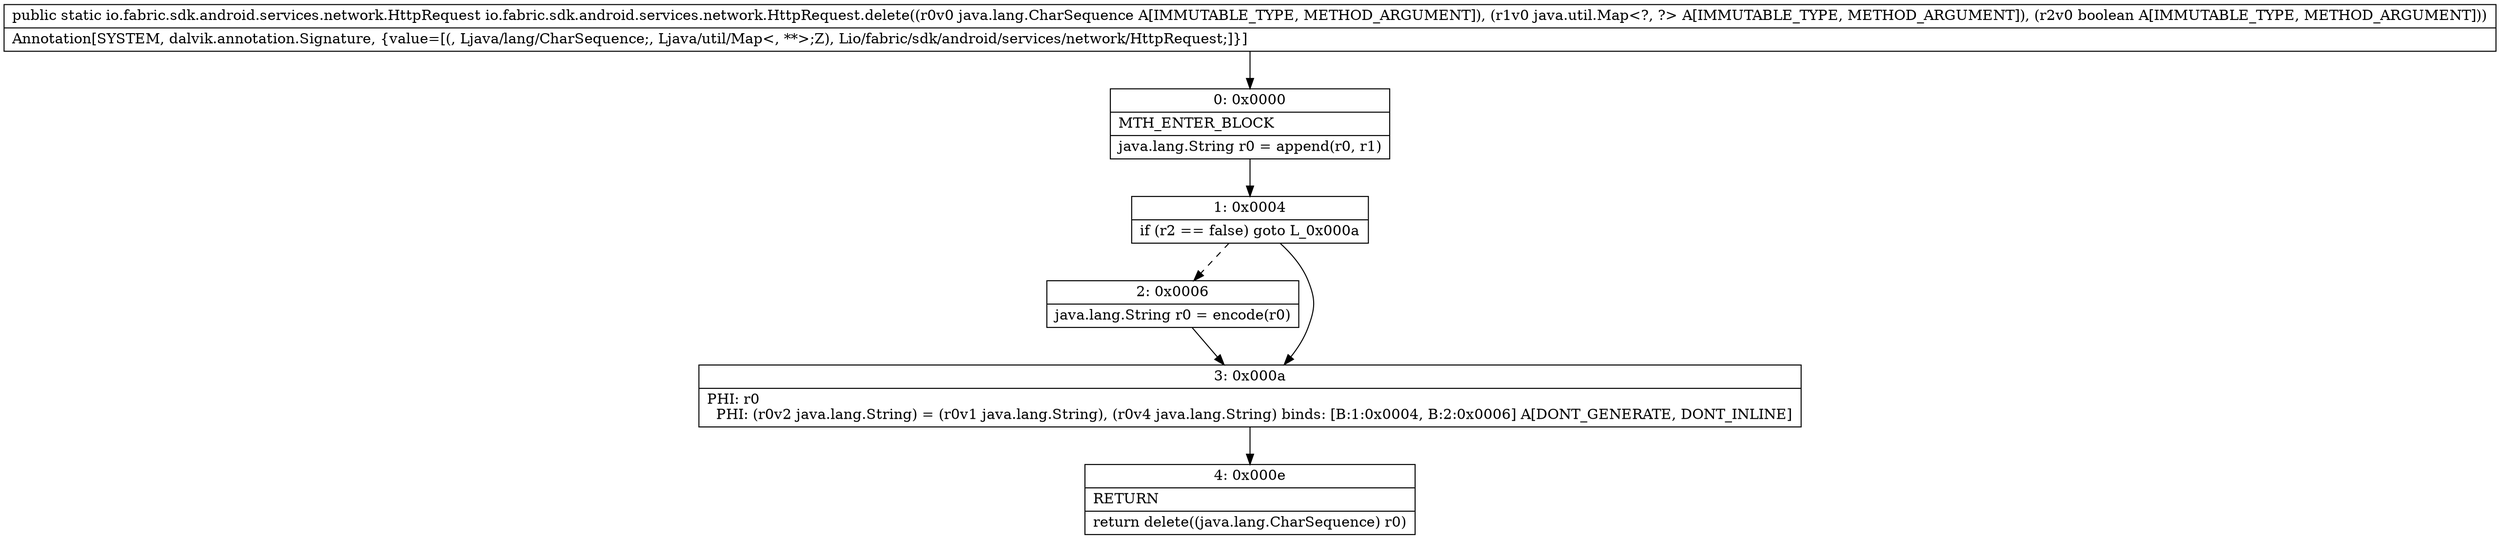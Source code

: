 digraph "CFG forio.fabric.sdk.android.services.network.HttpRequest.delete(Ljava\/lang\/CharSequence;Ljava\/util\/Map;Z)Lio\/fabric\/sdk\/android\/services\/network\/HttpRequest;" {
Node_0 [shape=record,label="{0\:\ 0x0000|MTH_ENTER_BLOCK\l|java.lang.String r0 = append(r0, r1)\l}"];
Node_1 [shape=record,label="{1\:\ 0x0004|if (r2 == false) goto L_0x000a\l}"];
Node_2 [shape=record,label="{2\:\ 0x0006|java.lang.String r0 = encode(r0)\l}"];
Node_3 [shape=record,label="{3\:\ 0x000a|PHI: r0 \l  PHI: (r0v2 java.lang.String) = (r0v1 java.lang.String), (r0v4 java.lang.String) binds: [B:1:0x0004, B:2:0x0006] A[DONT_GENERATE, DONT_INLINE]\l}"];
Node_4 [shape=record,label="{4\:\ 0x000e|RETURN\l|return delete((java.lang.CharSequence) r0)\l}"];
MethodNode[shape=record,label="{public static io.fabric.sdk.android.services.network.HttpRequest io.fabric.sdk.android.services.network.HttpRequest.delete((r0v0 java.lang.CharSequence A[IMMUTABLE_TYPE, METHOD_ARGUMENT]), (r1v0 java.util.Map\<?, ?\> A[IMMUTABLE_TYPE, METHOD_ARGUMENT]), (r2v0 boolean A[IMMUTABLE_TYPE, METHOD_ARGUMENT]))  | Annotation[SYSTEM, dalvik.annotation.Signature, \{value=[(, Ljava\/lang\/CharSequence;, Ljava\/util\/Map\<, **\>;Z), Lio\/fabric\/sdk\/android\/services\/network\/HttpRequest;]\}]\l}"];
MethodNode -> Node_0;
Node_0 -> Node_1;
Node_1 -> Node_2[style=dashed];
Node_1 -> Node_3;
Node_2 -> Node_3;
Node_3 -> Node_4;
}

